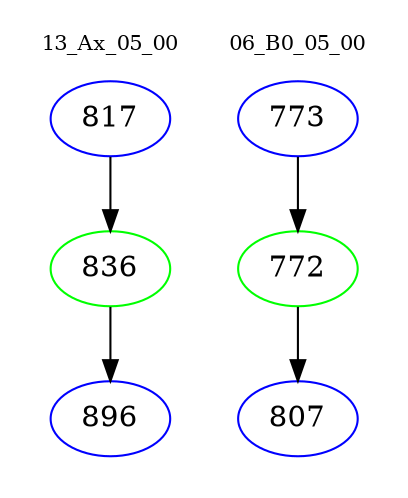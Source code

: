 digraph{
subgraph cluster_0 {
color = white
label = "13_Ax_05_00";
fontsize=10;
T0_817 [label="817", color="blue"]
T0_817 -> T0_836 [color="black"]
T0_836 [label="836", color="green"]
T0_836 -> T0_896 [color="black"]
T0_896 [label="896", color="blue"]
}
subgraph cluster_1 {
color = white
label = "06_B0_05_00";
fontsize=10;
T1_773 [label="773", color="blue"]
T1_773 -> T1_772 [color="black"]
T1_772 [label="772", color="green"]
T1_772 -> T1_807 [color="black"]
T1_807 [label="807", color="blue"]
}
}
